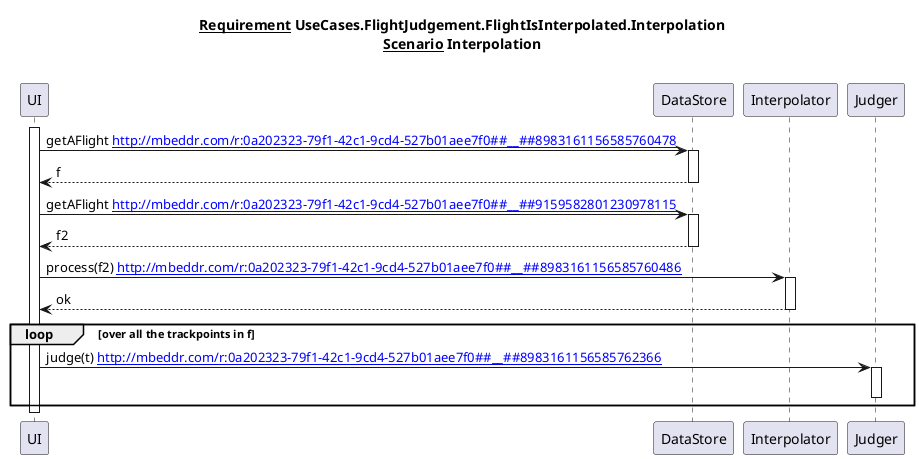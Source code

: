 @startuml
title
<u>Requirement</u> UseCases.FlightJudgement.FlightIsInterpolated.Interpolation
<u>Scenario</u> Interpolation

end title
participant UI
url of UI is [[http://mbeddr.com/r:0a202323-79f1-42c1-9cd4-527b01aee7f0##__##6898387700925260474]]
participant DataStore
url of DataStore is [[http://mbeddr.com/r:0a202323-79f1-42c1-9cd4-527b01aee7f0##__##6898387700925260483]]
participant Interpolator
url of Interpolator is [[http://mbeddr.com/r:0a202323-79f1-42c1-9cd4-527b01aee7f0##__##8119642625901795400]]
participant Judger
url of Judger is [[http://mbeddr.com/r:0a202323-79f1-42c1-9cd4-527b01aee7f0##__##8119642625901800289]]
activate UI
UI -> DataStore : getAFlight [[http://mbeddr.com/r:0a202323-79f1-42c1-9cd4-527b01aee7f0##__##8983161156585760478]]
activate DataStore
UI <-- DataStore:f
deactivate DataStore
UI -> DataStore : getAFlight [[http://mbeddr.com/r:0a202323-79f1-42c1-9cd4-527b01aee7f0##__##9159582801230978115]]
activate DataStore
UI <-- DataStore:f2
deactivate DataStore
UI -> Interpolator : process(f2) [[http://mbeddr.com/r:0a202323-79f1-42c1-9cd4-527b01aee7f0##__##8983161156585760486]]
activate Interpolator
UI <-- Interpolator:ok
deactivate Interpolator
loop over all the trackpoints in f
UI -> Judger : judge(t) [[http://mbeddr.com/r:0a202323-79f1-42c1-9cd4-527b01aee7f0##__##8983161156585762366]]
activate Judger
deactivate Judger
end loop 
deactivate UI
@enduml
